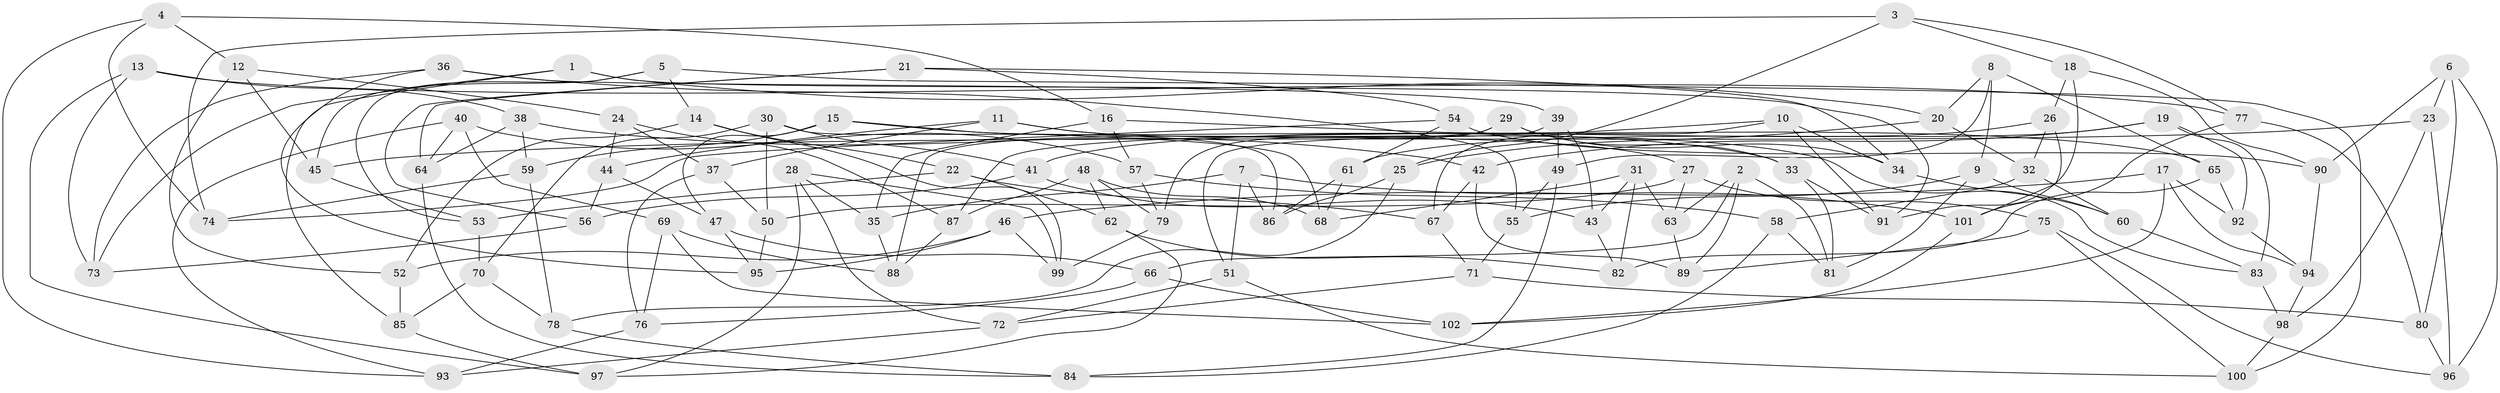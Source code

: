// Generated by graph-tools (version 1.1) at 2025/11/02/27/25 16:11:48]
// undirected, 102 vertices, 204 edges
graph export_dot {
graph [start="1"]
  node [color=gray90,style=filled];
  1;
  2;
  3;
  4;
  5;
  6;
  7;
  8;
  9;
  10;
  11;
  12;
  13;
  14;
  15;
  16;
  17;
  18;
  19;
  20;
  21;
  22;
  23;
  24;
  25;
  26;
  27;
  28;
  29;
  30;
  31;
  32;
  33;
  34;
  35;
  36;
  37;
  38;
  39;
  40;
  41;
  42;
  43;
  44;
  45;
  46;
  47;
  48;
  49;
  50;
  51;
  52;
  53;
  54;
  55;
  56;
  57;
  58;
  59;
  60;
  61;
  62;
  63;
  64;
  65;
  66;
  67;
  68;
  69;
  70;
  71;
  72;
  73;
  74;
  75;
  76;
  77;
  78;
  79;
  80;
  81;
  82;
  83;
  84;
  85;
  86;
  87;
  88;
  89;
  90;
  91;
  92;
  93;
  94;
  95;
  96;
  97;
  98;
  99;
  100;
  101;
  102;
  1 -- 85;
  1 -- 91;
  1 -- 73;
  1 -- 20;
  2 -- 81;
  2 -- 63;
  2 -- 66;
  2 -- 89;
  3 -- 25;
  3 -- 18;
  3 -- 74;
  3 -- 77;
  4 -- 12;
  4 -- 74;
  4 -- 93;
  4 -- 16;
  5 -- 45;
  5 -- 53;
  5 -- 14;
  5 -- 100;
  6 -- 90;
  6 -- 80;
  6 -- 23;
  6 -- 96;
  7 -- 51;
  7 -- 35;
  7 -- 101;
  7 -- 86;
  8 -- 9;
  8 -- 49;
  8 -- 20;
  8 -- 65;
  9 -- 81;
  9 -- 55;
  9 -- 60;
  10 -- 91;
  10 -- 67;
  10 -- 87;
  10 -- 34;
  11 -- 83;
  11 -- 27;
  11 -- 44;
  11 -- 37;
  12 -- 52;
  12 -- 45;
  12 -- 24;
  13 -- 77;
  13 -- 38;
  13 -- 73;
  13 -- 97;
  14 -- 22;
  14 -- 52;
  14 -- 99;
  15 -- 33;
  15 -- 68;
  15 -- 59;
  15 -- 47;
  16 -- 57;
  16 -- 65;
  16 -- 35;
  17 -- 46;
  17 -- 94;
  17 -- 92;
  17 -- 102;
  18 -- 26;
  18 -- 90;
  18 -- 91;
  19 -- 92;
  19 -- 83;
  19 -- 42;
  19 -- 61;
  20 -- 25;
  20 -- 32;
  21 -- 64;
  21 -- 54;
  21 -- 56;
  21 -- 34;
  22 -- 62;
  22 -- 67;
  22 -- 53;
  23 -- 98;
  23 -- 45;
  23 -- 96;
  24 -- 44;
  24 -- 37;
  24 -- 87;
  25 -- 78;
  25 -- 86;
  26 -- 41;
  26 -- 101;
  26 -- 32;
  27 -- 63;
  27 -- 50;
  27 -- 75;
  28 -- 97;
  28 -- 35;
  28 -- 99;
  28 -- 72;
  29 -- 34;
  29 -- 79;
  29 -- 33;
  29 -- 88;
  30 -- 50;
  30 -- 86;
  30 -- 70;
  30 -- 41;
  31 -- 63;
  31 -- 68;
  31 -- 43;
  31 -- 82;
  32 -- 58;
  32 -- 60;
  33 -- 91;
  33 -- 81;
  34 -- 60;
  35 -- 88;
  36 -- 55;
  36 -- 73;
  36 -- 95;
  36 -- 39;
  37 -- 50;
  37 -- 76;
  38 -- 64;
  38 -- 59;
  38 -- 42;
  39 -- 49;
  39 -- 51;
  39 -- 43;
  40 -- 69;
  40 -- 64;
  40 -- 93;
  40 -- 57;
  41 -- 43;
  41 -- 56;
  42 -- 67;
  42 -- 89;
  43 -- 82;
  44 -- 47;
  44 -- 56;
  45 -- 53;
  46 -- 95;
  46 -- 52;
  46 -- 99;
  47 -- 95;
  47 -- 66;
  48 -- 87;
  48 -- 68;
  48 -- 62;
  48 -- 79;
  49 -- 55;
  49 -- 84;
  50 -- 95;
  51 -- 100;
  51 -- 72;
  52 -- 85;
  53 -- 70;
  54 -- 74;
  54 -- 61;
  54 -- 90;
  55 -- 71;
  56 -- 73;
  57 -- 79;
  57 -- 58;
  58 -- 81;
  58 -- 84;
  59 -- 78;
  59 -- 74;
  60 -- 83;
  61 -- 68;
  61 -- 86;
  62 -- 97;
  62 -- 82;
  63 -- 89;
  64 -- 84;
  65 -- 82;
  65 -- 92;
  66 -- 76;
  66 -- 102;
  67 -- 71;
  69 -- 102;
  69 -- 76;
  69 -- 88;
  70 -- 78;
  70 -- 85;
  71 -- 72;
  71 -- 80;
  72 -- 93;
  75 -- 96;
  75 -- 89;
  75 -- 100;
  76 -- 93;
  77 -- 101;
  77 -- 80;
  78 -- 84;
  79 -- 99;
  80 -- 96;
  83 -- 98;
  85 -- 97;
  87 -- 88;
  90 -- 94;
  92 -- 94;
  94 -- 98;
  98 -- 100;
  101 -- 102;
}
